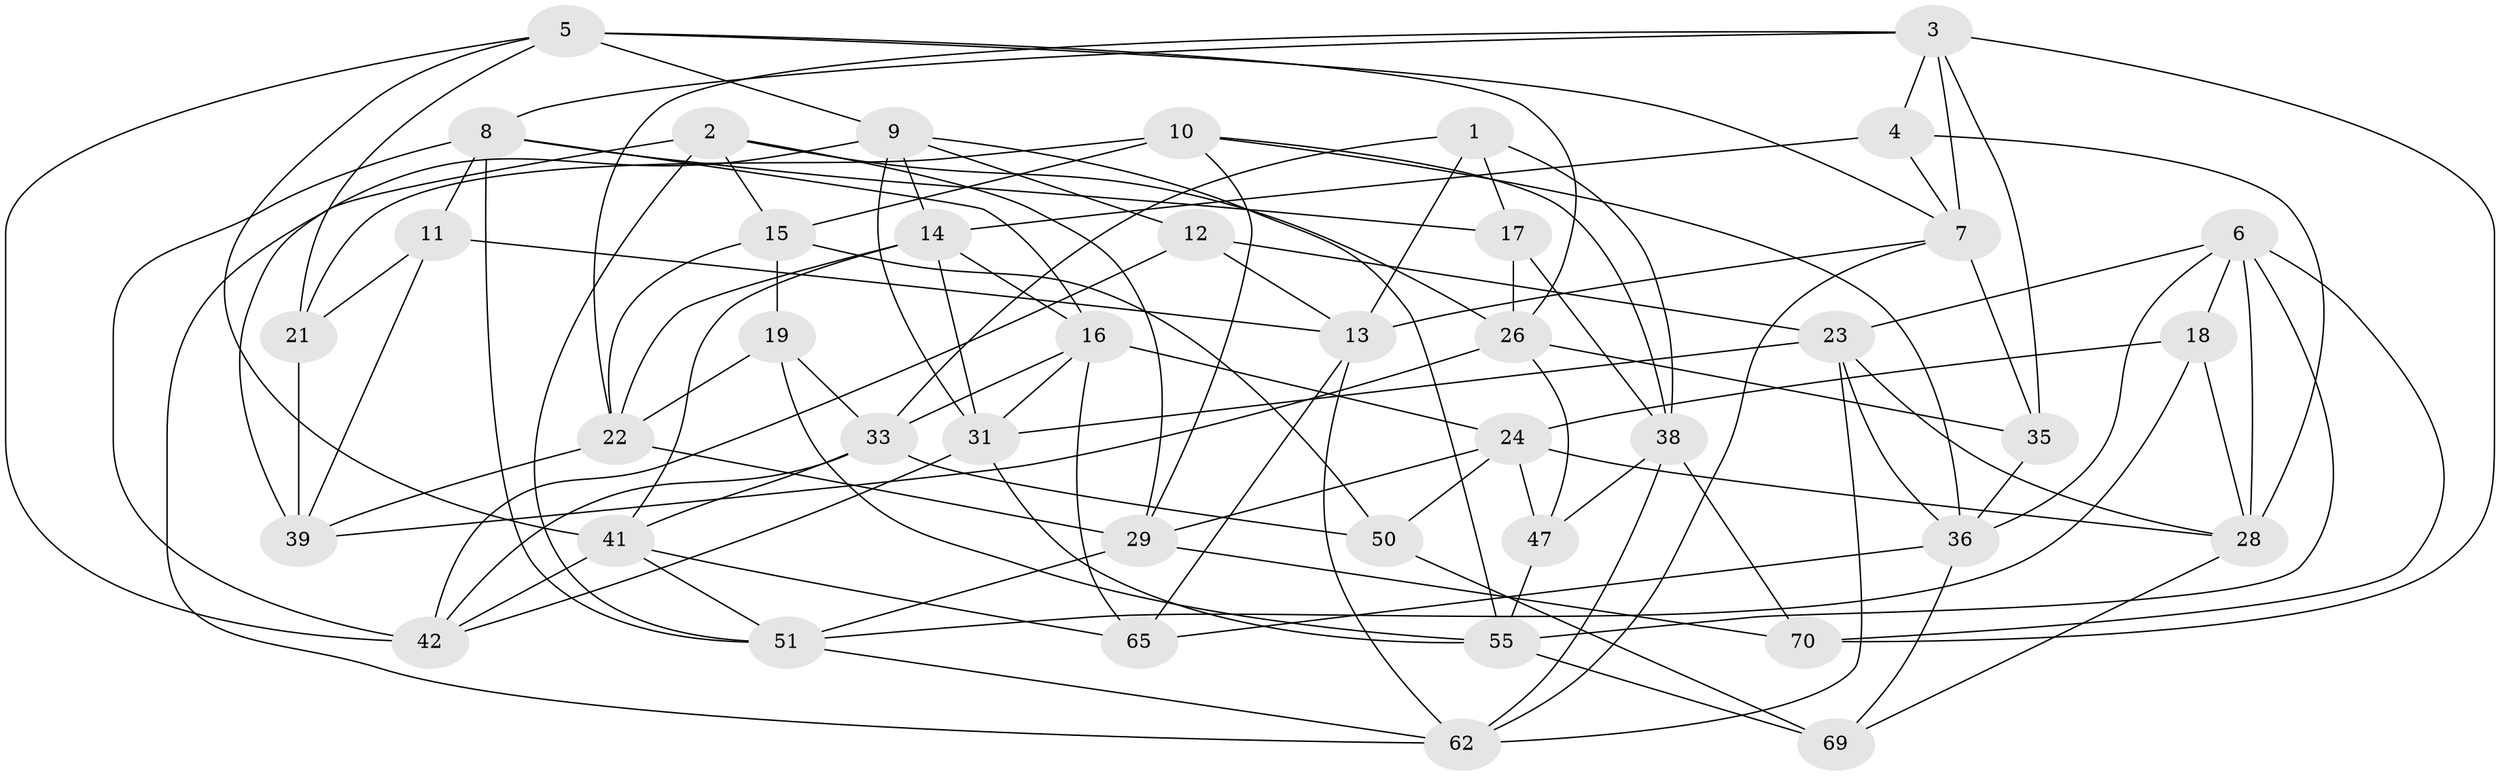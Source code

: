 // Generated by graph-tools (version 1.1) at 2025/52/02/27/25 19:52:35]
// undirected, 42 vertices, 110 edges
graph export_dot {
graph [start="1"]
  node [color=gray90,style=filled];
  1;
  2 [super="+54"];
  3 [super="+43"];
  4;
  5 [super="+34"];
  6 [super="+32"];
  7 [super="+27"];
  8 [super="+52"];
  9 [super="+67"];
  10 [super="+20"];
  11;
  12;
  13 [super="+25"];
  14 [super="+30"];
  15 [super="+49"];
  16 [super="+46"];
  17;
  18;
  19;
  21;
  22 [super="+45"];
  23 [super="+44"];
  24 [super="+66"];
  26 [super="+48"];
  28 [super="+53"];
  29 [super="+63"];
  31 [super="+37"];
  33 [super="+56"];
  35;
  36 [super="+40"];
  38 [super="+61"];
  39 [super="+57"];
  41 [super="+60"];
  42 [super="+68"];
  47;
  50;
  51 [super="+59"];
  55 [super="+58"];
  62 [super="+64"];
  65;
  69;
  70;
  1 -- 17;
  1 -- 33;
  1 -- 38;
  1 -- 13;
  2 -- 51;
  2 -- 39 [weight=2];
  2 -- 29;
  2 -- 26;
  2 -- 15;
  3 -- 8;
  3 -- 4;
  3 -- 70;
  3 -- 35;
  3 -- 22;
  3 -- 7;
  4 -- 7;
  4 -- 14;
  4 -- 28;
  5 -- 21;
  5 -- 26;
  5 -- 42;
  5 -- 41;
  5 -- 7;
  5 -- 9;
  6 -- 18;
  6 -- 70;
  6 -- 36;
  6 -- 55;
  6 -- 23;
  6 -- 28;
  7 -- 35;
  7 -- 13;
  7 -- 62;
  8 -- 17;
  8 -- 16;
  8 -- 51;
  8 -- 42;
  8 -- 11;
  9 -- 14;
  9 -- 12;
  9 -- 55;
  9 -- 62;
  9 -- 31;
  10 -- 21;
  10 -- 15 [weight=2];
  10 -- 29;
  10 -- 36;
  10 -- 38;
  11 -- 21;
  11 -- 39;
  11 -- 13;
  12 -- 23;
  12 -- 42;
  12 -- 13;
  13 -- 65;
  13 -- 62;
  14 -- 16;
  14 -- 31;
  14 -- 41;
  14 -- 22;
  15 -- 50;
  15 -- 19;
  15 -- 22;
  16 -- 65;
  16 -- 33;
  16 -- 24;
  16 -- 31;
  17 -- 26;
  17 -- 38;
  18 -- 28;
  18 -- 51;
  18 -- 24;
  19 -- 22;
  19 -- 33;
  19 -- 55;
  21 -- 39;
  22 -- 29;
  22 -- 39;
  23 -- 62;
  23 -- 36;
  23 -- 31;
  23 -- 28;
  24 -- 50;
  24 -- 47;
  24 -- 28;
  24 -- 29;
  26 -- 47;
  26 -- 35;
  26 -- 39;
  28 -- 69;
  29 -- 51;
  29 -- 70;
  31 -- 55;
  31 -- 42;
  33 -- 41;
  33 -- 42;
  33 -- 50;
  35 -- 36;
  36 -- 65;
  36 -- 69;
  38 -- 70;
  38 -- 47;
  38 -- 62;
  41 -- 42;
  41 -- 65;
  41 -- 51;
  47 -- 55;
  50 -- 69;
  51 -- 62;
  55 -- 69;
}
